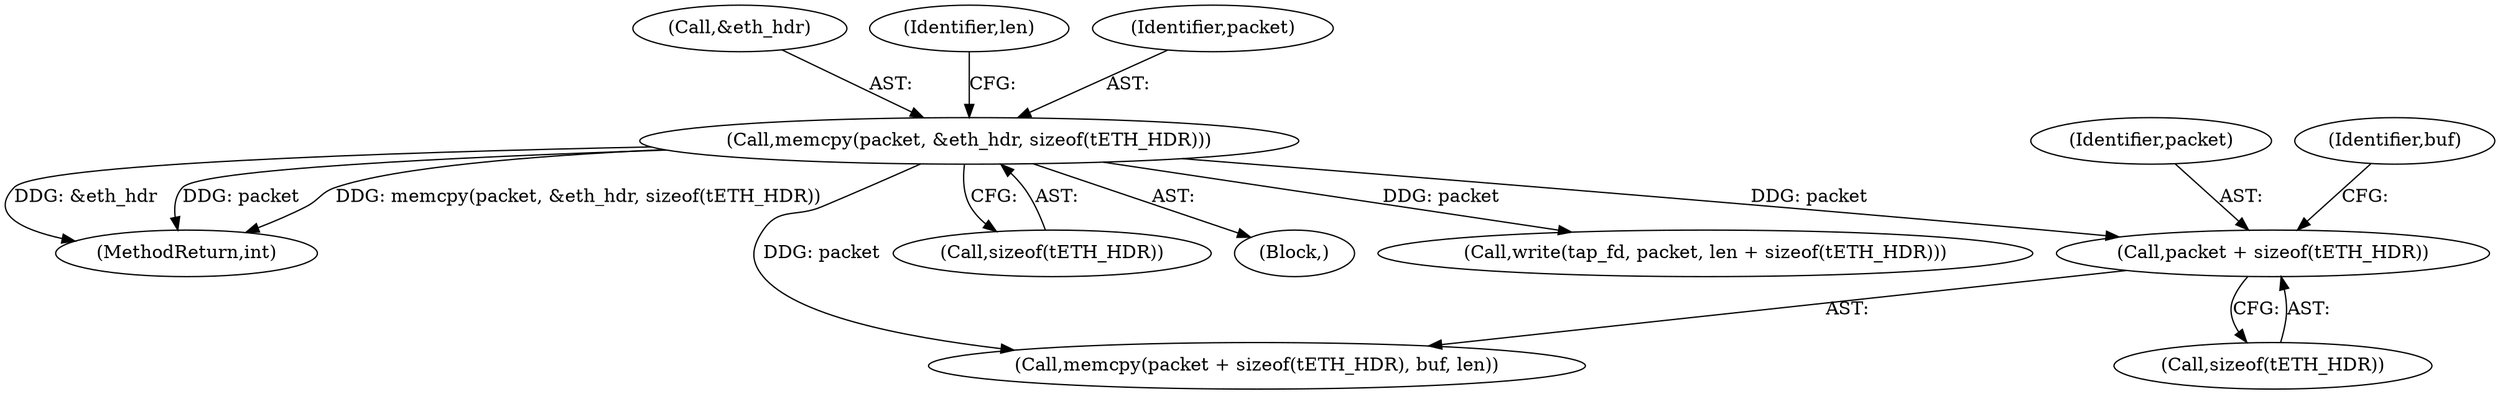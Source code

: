 digraph "0_Android_472271b153c5dc53c28beac55480a8d8434b2d5c_23@API" {
"1000160" [label="(Call,packet + sizeof(tETH_HDR))"];
"1000142" [label="(Call,memcpy(packet, &eth_hdr, sizeof(tETH_HDR)))"];
"1000169" [label="(Call,write(tap_fd, packet, len + sizeof(tETH_HDR)))"];
"1000160" [label="(Call,packet + sizeof(tETH_HDR))"];
"1000184" [label="(MethodReturn,int)"];
"1000161" [label="(Identifier,packet)"];
"1000142" [label="(Call,memcpy(packet, &eth_hdr, sizeof(tETH_HDR)))"];
"1000144" [label="(Call,&eth_hdr)"];
"1000150" [label="(Identifier,len)"];
"1000159" [label="(Call,memcpy(packet + sizeof(tETH_HDR), buf, len))"];
"1000164" [label="(Identifier,buf)"];
"1000146" [label="(Call,sizeof(tETH_HDR))"];
"1000143" [label="(Identifier,packet)"];
"1000162" [label="(Call,sizeof(tETH_HDR))"];
"1000119" [label="(Block,)"];
"1000160" -> "1000159"  [label="AST: "];
"1000160" -> "1000162"  [label="CFG: "];
"1000161" -> "1000160"  [label="AST: "];
"1000162" -> "1000160"  [label="AST: "];
"1000164" -> "1000160"  [label="CFG: "];
"1000142" -> "1000160"  [label="DDG: packet"];
"1000142" -> "1000119"  [label="AST: "];
"1000142" -> "1000146"  [label="CFG: "];
"1000143" -> "1000142"  [label="AST: "];
"1000144" -> "1000142"  [label="AST: "];
"1000146" -> "1000142"  [label="AST: "];
"1000150" -> "1000142"  [label="CFG: "];
"1000142" -> "1000184"  [label="DDG: memcpy(packet, &eth_hdr, sizeof(tETH_HDR))"];
"1000142" -> "1000184"  [label="DDG: &eth_hdr"];
"1000142" -> "1000184"  [label="DDG: packet"];
"1000142" -> "1000159"  [label="DDG: packet"];
"1000142" -> "1000169"  [label="DDG: packet"];
}
